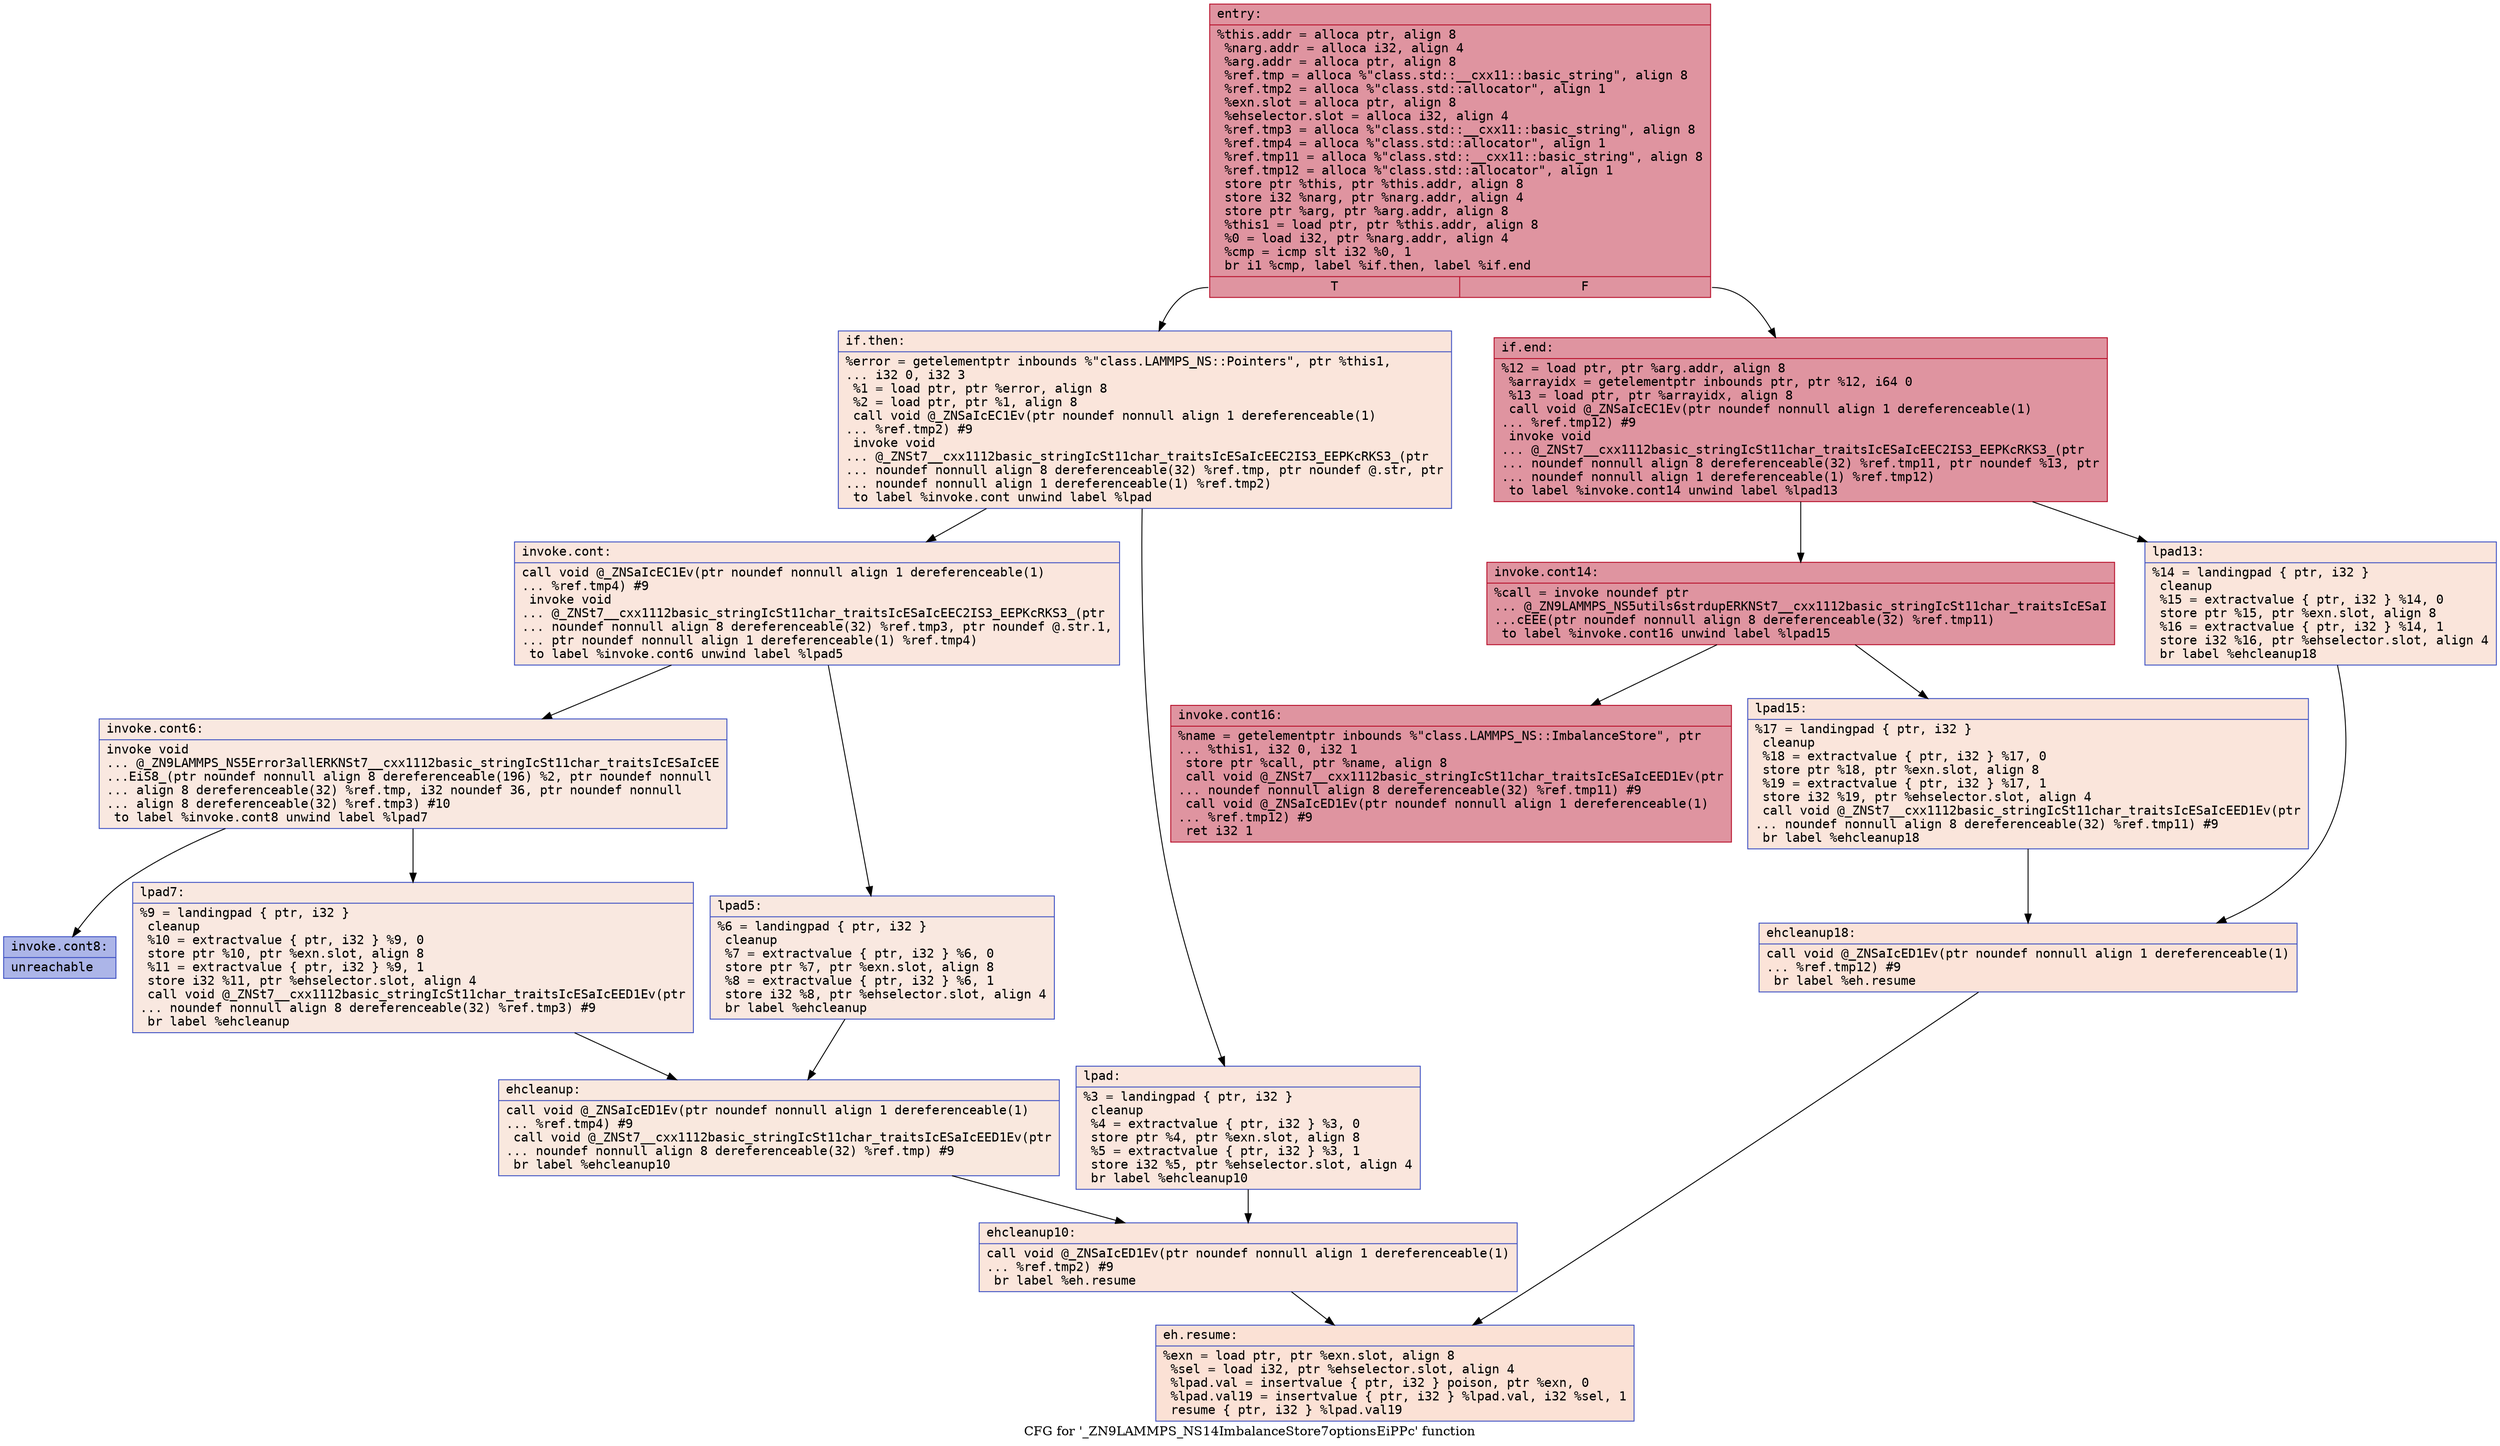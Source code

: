 digraph "CFG for '_ZN9LAMMPS_NS14ImbalanceStore7optionsEiPPc' function" {
	label="CFG for '_ZN9LAMMPS_NS14ImbalanceStore7optionsEiPPc' function";

	Node0x564d5689f900 [shape=record,color="#b70d28ff", style=filled, fillcolor="#b70d2870" fontname="Courier",label="{entry:\l|  %this.addr = alloca ptr, align 8\l  %narg.addr = alloca i32, align 4\l  %arg.addr = alloca ptr, align 8\l  %ref.tmp = alloca %\"class.std::__cxx11::basic_string\", align 8\l  %ref.tmp2 = alloca %\"class.std::allocator\", align 1\l  %exn.slot = alloca ptr, align 8\l  %ehselector.slot = alloca i32, align 4\l  %ref.tmp3 = alloca %\"class.std::__cxx11::basic_string\", align 8\l  %ref.tmp4 = alloca %\"class.std::allocator\", align 1\l  %ref.tmp11 = alloca %\"class.std::__cxx11::basic_string\", align 8\l  %ref.tmp12 = alloca %\"class.std::allocator\", align 1\l  store ptr %this, ptr %this.addr, align 8\l  store i32 %narg, ptr %narg.addr, align 4\l  store ptr %arg, ptr %arg.addr, align 8\l  %this1 = load ptr, ptr %this.addr, align 8\l  %0 = load i32, ptr %narg.addr, align 4\l  %cmp = icmp slt i32 %0, 1\l  br i1 %cmp, label %if.then, label %if.end\l|{<s0>T|<s1>F}}"];
	Node0x564d5689f900:s0 -> Node0x564d568a0570[tooltip="entry -> if.then\nProbability 0.00%" ];
	Node0x564d5689f900:s1 -> Node0x564d568a05e0[tooltip="entry -> if.end\nProbability 100.00%" ];
	Node0x564d568a0570 [shape=record,color="#3d50c3ff", style=filled, fillcolor="#f4c5ad70" fontname="Courier",label="{if.then:\l|  %error = getelementptr inbounds %\"class.LAMMPS_NS::Pointers\", ptr %this1,\l... i32 0, i32 3\l  %1 = load ptr, ptr %error, align 8\l  %2 = load ptr, ptr %1, align 8\l  call void @_ZNSaIcEC1Ev(ptr noundef nonnull align 1 dereferenceable(1)\l... %ref.tmp2) #9\l  invoke void\l... @_ZNSt7__cxx1112basic_stringIcSt11char_traitsIcESaIcEEC2IS3_EEPKcRKS3_(ptr\l... noundef nonnull align 8 dereferenceable(32) %ref.tmp, ptr noundef @.str, ptr\l... noundef nonnull align 1 dereferenceable(1) %ref.tmp2)\l          to label %invoke.cont unwind label %lpad\l}"];
	Node0x564d568a0570 -> Node0x564d568a0bd0[tooltip="if.then -> invoke.cont\nProbability 50.00%" ];
	Node0x564d568a0570 -> Node0x564d568a0cb0[tooltip="if.then -> lpad\nProbability 50.00%" ];
	Node0x564d568a0bd0 [shape=record,color="#3d50c3ff", style=filled, fillcolor="#f3c7b170" fontname="Courier",label="{invoke.cont:\l|  call void @_ZNSaIcEC1Ev(ptr noundef nonnull align 1 dereferenceable(1)\l... %ref.tmp4) #9\l  invoke void\l... @_ZNSt7__cxx1112basic_stringIcSt11char_traitsIcESaIcEEC2IS3_EEPKcRKS3_(ptr\l... noundef nonnull align 8 dereferenceable(32) %ref.tmp3, ptr noundef @.str.1,\l... ptr noundef nonnull align 1 dereferenceable(1) %ref.tmp4)\l          to label %invoke.cont6 unwind label %lpad5\l}"];
	Node0x564d568a0bd0 -> Node0x564d568a1160[tooltip="invoke.cont -> invoke.cont6\nProbability 50.00%" ];
	Node0x564d568a0bd0 -> Node0x564d568a11b0[tooltip="invoke.cont -> lpad5\nProbability 50.00%" ];
	Node0x564d568a1160 [shape=record,color="#3d50c3ff", style=filled, fillcolor="#f1ccb870" fontname="Courier",label="{invoke.cont6:\l|  invoke void\l... @_ZN9LAMMPS_NS5Error3allERKNSt7__cxx1112basic_stringIcSt11char_traitsIcESaIcEE\l...EiS8_(ptr noundef nonnull align 8 dereferenceable(196) %2, ptr noundef nonnull\l... align 8 dereferenceable(32) %ref.tmp, i32 noundef 36, ptr noundef nonnull\l... align 8 dereferenceable(32) %ref.tmp3) #10\l          to label %invoke.cont8 unwind label %lpad7\l}"];
	Node0x564d568a1160 -> Node0x564d568a1110[tooltip="invoke.cont6 -> invoke.cont8\nProbability 0.00%" ];
	Node0x564d568a1160 -> Node0x564d568a1850[tooltip="invoke.cont6 -> lpad7\nProbability 100.00%" ];
	Node0x564d568a1110 [shape=record,color="#3d50c3ff", style=filled, fillcolor="#4358cb70" fontname="Courier",label="{invoke.cont8:\l|  unreachable\l}"];
	Node0x564d568a0cb0 [shape=record,color="#3d50c3ff", style=filled, fillcolor="#f3c7b170" fontname="Courier",label="{lpad:\l|  %3 = landingpad \{ ptr, i32 \}\l          cleanup\l  %4 = extractvalue \{ ptr, i32 \} %3, 0\l  store ptr %4, ptr %exn.slot, align 8\l  %5 = extractvalue \{ ptr, i32 \} %3, 1\l  store i32 %5, ptr %ehselector.slot, align 4\l  br label %ehcleanup10\l}"];
	Node0x564d568a0cb0 -> Node0x564d568a1ef0[tooltip="lpad -> ehcleanup10\nProbability 100.00%" ];
	Node0x564d568a11b0 [shape=record,color="#3d50c3ff", style=filled, fillcolor="#f1ccb870" fontname="Courier",label="{lpad5:\l|  %6 = landingpad \{ ptr, i32 \}\l          cleanup\l  %7 = extractvalue \{ ptr, i32 \} %6, 0\l  store ptr %7, ptr %exn.slot, align 8\l  %8 = extractvalue \{ ptr, i32 \} %6, 1\l  store i32 %8, ptr %ehselector.slot, align 4\l  br label %ehcleanup\l}"];
	Node0x564d568a11b0 -> Node0x564d568a2240[tooltip="lpad5 -> ehcleanup\nProbability 100.00%" ];
	Node0x564d568a1850 [shape=record,color="#3d50c3ff", style=filled, fillcolor="#f1ccb870" fontname="Courier",label="{lpad7:\l|  %9 = landingpad \{ ptr, i32 \}\l          cleanup\l  %10 = extractvalue \{ ptr, i32 \} %9, 0\l  store ptr %10, ptr %exn.slot, align 8\l  %11 = extractvalue \{ ptr, i32 \} %9, 1\l  store i32 %11, ptr %ehselector.slot, align 4\l  call void @_ZNSt7__cxx1112basic_stringIcSt11char_traitsIcESaIcEED1Ev(ptr\l... noundef nonnull align 8 dereferenceable(32) %ref.tmp3) #9\l  br label %ehcleanup\l}"];
	Node0x564d568a1850 -> Node0x564d568a2240[tooltip="lpad7 -> ehcleanup\nProbability 100.00%" ];
	Node0x564d568a2240 [shape=record,color="#3d50c3ff", style=filled, fillcolor="#f2cab570" fontname="Courier",label="{ehcleanup:\l|  call void @_ZNSaIcED1Ev(ptr noundef nonnull align 1 dereferenceable(1)\l... %ref.tmp4) #9\l  call void @_ZNSt7__cxx1112basic_stringIcSt11char_traitsIcESaIcEED1Ev(ptr\l... noundef nonnull align 8 dereferenceable(32) %ref.tmp) #9\l  br label %ehcleanup10\l}"];
	Node0x564d568a2240 -> Node0x564d568a1ef0[tooltip="ehcleanup -> ehcleanup10\nProbability 100.00%" ];
	Node0x564d568a1ef0 [shape=record,color="#3d50c3ff", style=filled, fillcolor="#f4c5ad70" fontname="Courier",label="{ehcleanup10:\l|  call void @_ZNSaIcED1Ev(ptr noundef nonnull align 1 dereferenceable(1)\l... %ref.tmp2) #9\l  br label %eh.resume\l}"];
	Node0x564d568a1ef0 -> Node0x564d568a2ca0[tooltip="ehcleanup10 -> eh.resume\nProbability 100.00%" ];
	Node0x564d568a05e0 [shape=record,color="#b70d28ff", style=filled, fillcolor="#b70d2870" fontname="Courier",label="{if.end:\l|  %12 = load ptr, ptr %arg.addr, align 8\l  %arrayidx = getelementptr inbounds ptr, ptr %12, i64 0\l  %13 = load ptr, ptr %arrayidx, align 8\l  call void @_ZNSaIcEC1Ev(ptr noundef nonnull align 1 dereferenceable(1)\l... %ref.tmp12) #9\l  invoke void\l... @_ZNSt7__cxx1112basic_stringIcSt11char_traitsIcESaIcEEC2IS3_EEPKcRKS3_(ptr\l... noundef nonnull align 8 dereferenceable(32) %ref.tmp11, ptr noundef %13, ptr\l... noundef nonnull align 1 dereferenceable(1) %ref.tmp12)\l          to label %invoke.cont14 unwind label %lpad13\l}"];
	Node0x564d568a05e0 -> Node0x564d568a3090[tooltip="if.end -> invoke.cont14\nProbability 100.00%" ];
	Node0x564d568a05e0 -> Node0x564d568a3110[tooltip="if.end -> lpad13\nProbability 0.00%" ];
	Node0x564d568a3090 [shape=record,color="#b70d28ff", style=filled, fillcolor="#b70d2870" fontname="Courier",label="{invoke.cont14:\l|  %call = invoke noundef ptr\l... @_ZN9LAMMPS_NS5utils6strdupERKNSt7__cxx1112basic_stringIcSt11char_traitsIcESaI\l...cEEE(ptr noundef nonnull align 8 dereferenceable(32) %ref.tmp11)\l          to label %invoke.cont16 unwind label %lpad15\l}"];
	Node0x564d568a3090 -> Node0x564d568a3040[tooltip="invoke.cont14 -> invoke.cont16\nProbability 100.00%" ];
	Node0x564d568a3090 -> Node0x564d568a3400[tooltip="invoke.cont14 -> lpad15\nProbability 0.00%" ];
	Node0x564d568a3040 [shape=record,color="#b70d28ff", style=filled, fillcolor="#b70d2870" fontname="Courier",label="{invoke.cont16:\l|  %name = getelementptr inbounds %\"class.LAMMPS_NS::ImbalanceStore\", ptr\l... %this1, i32 0, i32 1\l  store ptr %call, ptr %name, align 8\l  call void @_ZNSt7__cxx1112basic_stringIcSt11char_traitsIcESaIcEED1Ev(ptr\l... noundef nonnull align 8 dereferenceable(32) %ref.tmp11) #9\l  call void @_ZNSaIcED1Ev(ptr noundef nonnull align 1 dereferenceable(1)\l... %ref.tmp12) #9\l  ret i32 1\l}"];
	Node0x564d568a3110 [shape=record,color="#3d50c3ff", style=filled, fillcolor="#f4c5ad70" fontname="Courier",label="{lpad13:\l|  %14 = landingpad \{ ptr, i32 \}\l          cleanup\l  %15 = extractvalue \{ ptr, i32 \} %14, 0\l  store ptr %15, ptr %exn.slot, align 8\l  %16 = extractvalue \{ ptr, i32 \} %14, 1\l  store i32 %16, ptr %ehselector.slot, align 4\l  br label %ehcleanup18\l}"];
	Node0x564d568a3110 -> Node0x564d568a3d00[tooltip="lpad13 -> ehcleanup18\nProbability 100.00%" ];
	Node0x564d568a3400 [shape=record,color="#3d50c3ff", style=filled, fillcolor="#f4c5ad70" fontname="Courier",label="{lpad15:\l|  %17 = landingpad \{ ptr, i32 \}\l          cleanup\l  %18 = extractvalue \{ ptr, i32 \} %17, 0\l  store ptr %18, ptr %exn.slot, align 8\l  %19 = extractvalue \{ ptr, i32 \} %17, 1\l  store i32 %19, ptr %ehselector.slot, align 4\l  call void @_ZNSt7__cxx1112basic_stringIcSt11char_traitsIcESaIcEED1Ev(ptr\l... noundef nonnull align 8 dereferenceable(32) %ref.tmp11) #9\l  br label %ehcleanup18\l}"];
	Node0x564d568a3400 -> Node0x564d568a3d00[tooltip="lpad15 -> ehcleanup18\nProbability 100.00%" ];
	Node0x564d568a3d00 [shape=record,color="#3d50c3ff", style=filled, fillcolor="#f6bfa670" fontname="Courier",label="{ehcleanup18:\l|  call void @_ZNSaIcED1Ev(ptr noundef nonnull align 1 dereferenceable(1)\l... %ref.tmp12) #9\l  br label %eh.resume\l}"];
	Node0x564d568a3d00 -> Node0x564d568a2ca0[tooltip="ehcleanup18 -> eh.resume\nProbability 100.00%" ];
	Node0x564d568a2ca0 [shape=record,color="#3d50c3ff", style=filled, fillcolor="#f7bca170" fontname="Courier",label="{eh.resume:\l|  %exn = load ptr, ptr %exn.slot, align 8\l  %sel = load i32, ptr %ehselector.slot, align 4\l  %lpad.val = insertvalue \{ ptr, i32 \} poison, ptr %exn, 0\l  %lpad.val19 = insertvalue \{ ptr, i32 \} %lpad.val, i32 %sel, 1\l  resume \{ ptr, i32 \} %lpad.val19\l}"];
}
